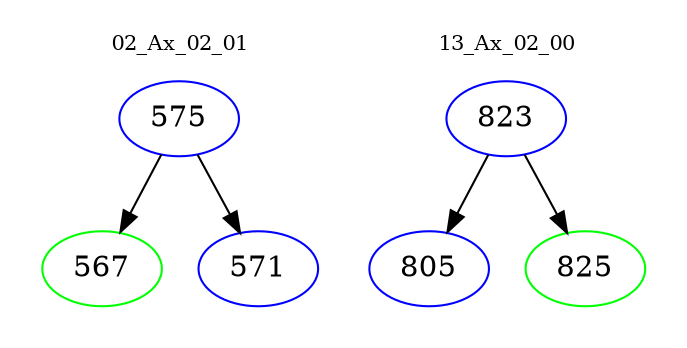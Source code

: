 digraph{
subgraph cluster_0 {
color = white
label = "02_Ax_02_01";
fontsize=10;
T0_575 [label="575", color="blue"]
T0_575 -> T0_567 [color="black"]
T0_567 [label="567", color="green"]
T0_575 -> T0_571 [color="black"]
T0_571 [label="571", color="blue"]
}
subgraph cluster_1 {
color = white
label = "13_Ax_02_00";
fontsize=10;
T1_823 [label="823", color="blue"]
T1_823 -> T1_805 [color="black"]
T1_805 [label="805", color="blue"]
T1_823 -> T1_825 [color="black"]
T1_825 [label="825", color="green"]
}
}
